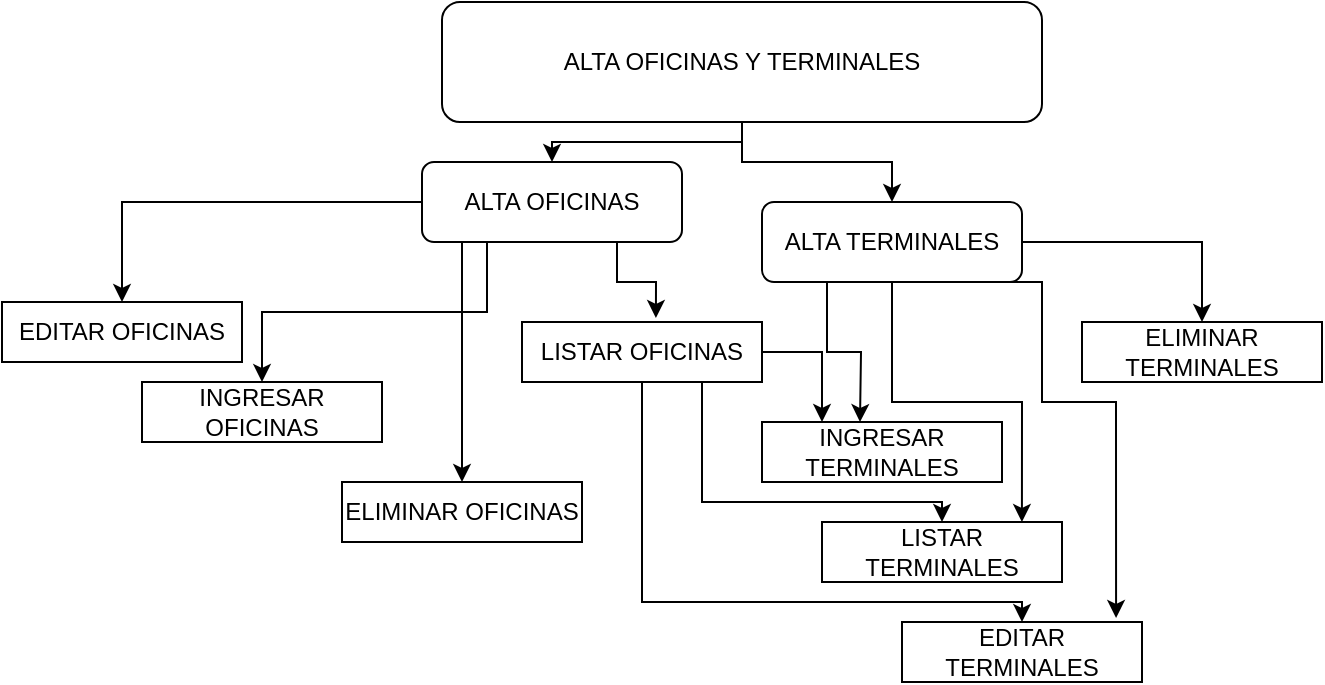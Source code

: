 <mxfile version="22.1.18" type="device">
  <diagram name="Página-1" id="70NxygTimjT297L8Gk1M">
    <mxGraphModel dx="897" dy="588" grid="1" gridSize="10" guides="1" tooltips="1" connect="1" arrows="1" fold="1" page="1" pageScale="1" pageWidth="827" pageHeight="1169" math="0" shadow="0">
      <root>
        <mxCell id="0" />
        <mxCell id="1" parent="0" />
        <mxCell id="k8BuvVwVBirTte53GLEO-15" style="edgeStyle=orthogonalEdgeStyle;rounded=0;orthogonalLoop=1;jettySize=auto;html=1;exitX=0.5;exitY=1;exitDx=0;exitDy=0;entryX=0.5;entryY=0;entryDx=0;entryDy=0;" edge="1" parent="1" source="k8BuvVwVBirTte53GLEO-1" target="k8BuvVwVBirTte53GLEO-2">
          <mxGeometry relative="1" as="geometry">
            <Array as="points">
              <mxPoint x="390" y="110" />
              <mxPoint x="295" y="110" />
            </Array>
          </mxGeometry>
        </mxCell>
        <mxCell id="k8BuvVwVBirTte53GLEO-16" style="edgeStyle=orthogonalEdgeStyle;rounded=0;orthogonalLoop=1;jettySize=auto;html=1;exitX=0.5;exitY=1;exitDx=0;exitDy=0;entryX=0.5;entryY=0;entryDx=0;entryDy=0;" edge="1" parent="1" source="k8BuvVwVBirTte53GLEO-1" target="k8BuvVwVBirTte53GLEO-3">
          <mxGeometry relative="1" as="geometry" />
        </mxCell>
        <mxCell id="k8BuvVwVBirTte53GLEO-1" value="ALTA OFICINAS Y TERMINALES" style="rounded=1;whiteSpace=wrap;html=1;" vertex="1" parent="1">
          <mxGeometry x="240" y="40" width="300" height="60" as="geometry" />
        </mxCell>
        <mxCell id="k8BuvVwVBirTte53GLEO-17" style="edgeStyle=orthogonalEdgeStyle;rounded=0;orthogonalLoop=1;jettySize=auto;html=1;exitX=0;exitY=0.5;exitDx=0;exitDy=0;entryX=0.5;entryY=0;entryDx=0;entryDy=0;" edge="1" parent="1" source="k8BuvVwVBirTte53GLEO-2" target="k8BuvVwVBirTte53GLEO-6">
          <mxGeometry relative="1" as="geometry" />
        </mxCell>
        <mxCell id="k8BuvVwVBirTte53GLEO-18" style="edgeStyle=orthogonalEdgeStyle;rounded=0;orthogonalLoop=1;jettySize=auto;html=1;exitX=0.25;exitY=1;exitDx=0;exitDy=0;entryX=0.5;entryY=0;entryDx=0;entryDy=0;" edge="1" parent="1" source="k8BuvVwVBirTte53GLEO-2" target="k8BuvVwVBirTte53GLEO-8">
          <mxGeometry relative="1" as="geometry" />
        </mxCell>
        <mxCell id="k8BuvVwVBirTte53GLEO-19" style="edgeStyle=orthogonalEdgeStyle;rounded=0;orthogonalLoop=1;jettySize=auto;html=1;exitX=0.5;exitY=1;exitDx=0;exitDy=0;entryX=0.5;entryY=0;entryDx=0;entryDy=0;" edge="1" parent="1" source="k8BuvVwVBirTte53GLEO-2" target="k8BuvVwVBirTte53GLEO-9">
          <mxGeometry relative="1" as="geometry">
            <Array as="points">
              <mxPoint x="250" y="160" />
            </Array>
          </mxGeometry>
        </mxCell>
        <mxCell id="k8BuvVwVBirTte53GLEO-2" value="ALTA OFICINAS" style="rounded=1;whiteSpace=wrap;html=1;" vertex="1" parent="1">
          <mxGeometry x="230" y="120" width="130" height="40" as="geometry" />
        </mxCell>
        <mxCell id="k8BuvVwVBirTte53GLEO-25" style="edgeStyle=orthogonalEdgeStyle;rounded=0;orthogonalLoop=1;jettySize=auto;html=1;exitX=1;exitY=0.5;exitDx=0;exitDy=0;entryX=0.5;entryY=0;entryDx=0;entryDy=0;" edge="1" parent="1" source="k8BuvVwVBirTte53GLEO-3" target="k8BuvVwVBirTte53GLEO-11">
          <mxGeometry relative="1" as="geometry" />
        </mxCell>
        <mxCell id="k8BuvVwVBirTte53GLEO-3" value="ALTA TERMINALES" style="rounded=1;whiteSpace=wrap;html=1;" vertex="1" parent="1">
          <mxGeometry x="400" y="140" width="130" height="40" as="geometry" />
        </mxCell>
        <mxCell id="k8BuvVwVBirTte53GLEO-21" style="edgeStyle=orthogonalEdgeStyle;rounded=0;orthogonalLoop=1;jettySize=auto;html=1;exitX=1;exitY=0.5;exitDx=0;exitDy=0;entryX=0.25;entryY=0;entryDx=0;entryDy=0;" edge="1" parent="1" source="k8BuvVwVBirTte53GLEO-4" target="k8BuvVwVBirTte53GLEO-10">
          <mxGeometry relative="1" as="geometry" />
        </mxCell>
        <mxCell id="k8BuvVwVBirTte53GLEO-26" style="edgeStyle=orthogonalEdgeStyle;rounded=0;orthogonalLoop=1;jettySize=auto;html=1;exitX=0.75;exitY=1;exitDx=0;exitDy=0;entryX=0.5;entryY=0;entryDx=0;entryDy=0;" edge="1" parent="1" source="k8BuvVwVBirTte53GLEO-4" target="k8BuvVwVBirTte53GLEO-5">
          <mxGeometry relative="1" as="geometry">
            <Array as="points">
              <mxPoint x="370" y="290" />
              <mxPoint x="490" y="290" />
            </Array>
          </mxGeometry>
        </mxCell>
        <mxCell id="k8BuvVwVBirTte53GLEO-27" style="edgeStyle=orthogonalEdgeStyle;rounded=0;orthogonalLoop=1;jettySize=auto;html=1;exitX=0.5;exitY=1;exitDx=0;exitDy=0;entryX=0.5;entryY=0;entryDx=0;entryDy=0;" edge="1" parent="1" source="k8BuvVwVBirTte53GLEO-4" target="k8BuvVwVBirTte53GLEO-7">
          <mxGeometry relative="1" as="geometry">
            <Array as="points">
              <mxPoint x="340" y="340" />
              <mxPoint x="530" y="340" />
            </Array>
          </mxGeometry>
        </mxCell>
        <mxCell id="k8BuvVwVBirTte53GLEO-4" value="LISTAR OFICINAS" style="rounded=0;whiteSpace=wrap;html=1;" vertex="1" parent="1">
          <mxGeometry x="280" y="200" width="120" height="30" as="geometry" />
        </mxCell>
        <mxCell id="k8BuvVwVBirTte53GLEO-5" value="LISTAR TERMINALES" style="rounded=0;whiteSpace=wrap;html=1;" vertex="1" parent="1">
          <mxGeometry x="430" y="300" width="120" height="30" as="geometry" />
        </mxCell>
        <mxCell id="k8BuvVwVBirTte53GLEO-6" value="EDITAR OFICINAS" style="rounded=0;whiteSpace=wrap;html=1;" vertex="1" parent="1">
          <mxGeometry x="20" y="190" width="120" height="30" as="geometry" />
        </mxCell>
        <mxCell id="k8BuvVwVBirTte53GLEO-7" value="EDITAR TERMINALES" style="rounded=0;whiteSpace=wrap;html=1;" vertex="1" parent="1">
          <mxGeometry x="470" y="350" width="120" height="30" as="geometry" />
        </mxCell>
        <mxCell id="k8BuvVwVBirTte53GLEO-8" value="INGRESAR OFICINAS" style="rounded=0;whiteSpace=wrap;html=1;" vertex="1" parent="1">
          <mxGeometry x="90" y="230" width="120" height="30" as="geometry" />
        </mxCell>
        <mxCell id="k8BuvVwVBirTte53GLEO-9" value="ELIMINAR OFICINAS" style="rounded=0;whiteSpace=wrap;html=1;" vertex="1" parent="1">
          <mxGeometry x="190" y="280" width="120" height="30" as="geometry" />
        </mxCell>
        <mxCell id="k8BuvVwVBirTte53GLEO-10" value="INGRESAR TERMINALES" style="rounded=0;whiteSpace=wrap;html=1;" vertex="1" parent="1">
          <mxGeometry x="400" y="250" width="120" height="30" as="geometry" />
        </mxCell>
        <mxCell id="k8BuvVwVBirTte53GLEO-11" value="ELIMINAR TERMINALES" style="rounded=0;whiteSpace=wrap;html=1;" vertex="1" parent="1">
          <mxGeometry x="560" y="200" width="120" height="30" as="geometry" />
        </mxCell>
        <mxCell id="k8BuvVwVBirTte53GLEO-20" style="edgeStyle=orthogonalEdgeStyle;rounded=0;orthogonalLoop=1;jettySize=auto;html=1;exitX=0.75;exitY=1;exitDx=0;exitDy=0;entryX=0.558;entryY=-0.067;entryDx=0;entryDy=0;entryPerimeter=0;" edge="1" parent="1" source="k8BuvVwVBirTte53GLEO-2" target="k8BuvVwVBirTte53GLEO-4">
          <mxGeometry relative="1" as="geometry" />
        </mxCell>
        <mxCell id="k8BuvVwVBirTte53GLEO-22" style="edgeStyle=orthogonalEdgeStyle;rounded=0;orthogonalLoop=1;jettySize=auto;html=1;exitX=0.25;exitY=1;exitDx=0;exitDy=0;" edge="1" parent="1" source="k8BuvVwVBirTte53GLEO-3">
          <mxGeometry relative="1" as="geometry">
            <mxPoint x="449" y="250" as="targetPoint" />
          </mxGeometry>
        </mxCell>
        <mxCell id="k8BuvVwVBirTte53GLEO-23" style="edgeStyle=orthogonalEdgeStyle;rounded=0;orthogonalLoop=1;jettySize=auto;html=1;exitX=0.5;exitY=1;exitDx=0;exitDy=0;entryX=0.833;entryY=0;entryDx=0;entryDy=0;entryPerimeter=0;" edge="1" parent="1" source="k8BuvVwVBirTte53GLEO-3" target="k8BuvVwVBirTte53GLEO-5">
          <mxGeometry relative="1" as="geometry" />
        </mxCell>
        <mxCell id="k8BuvVwVBirTte53GLEO-24" style="edgeStyle=orthogonalEdgeStyle;rounded=0;orthogonalLoop=1;jettySize=auto;html=1;exitX=0.75;exitY=1;exitDx=0;exitDy=0;entryX=0.892;entryY=-0.067;entryDx=0;entryDy=0;entryPerimeter=0;" edge="1" parent="1" source="k8BuvVwVBirTte53GLEO-3" target="k8BuvVwVBirTte53GLEO-7">
          <mxGeometry relative="1" as="geometry">
            <Array as="points">
              <mxPoint x="540" y="180" />
              <mxPoint x="540" y="240" />
              <mxPoint x="577" y="240" />
            </Array>
          </mxGeometry>
        </mxCell>
      </root>
    </mxGraphModel>
  </diagram>
</mxfile>
